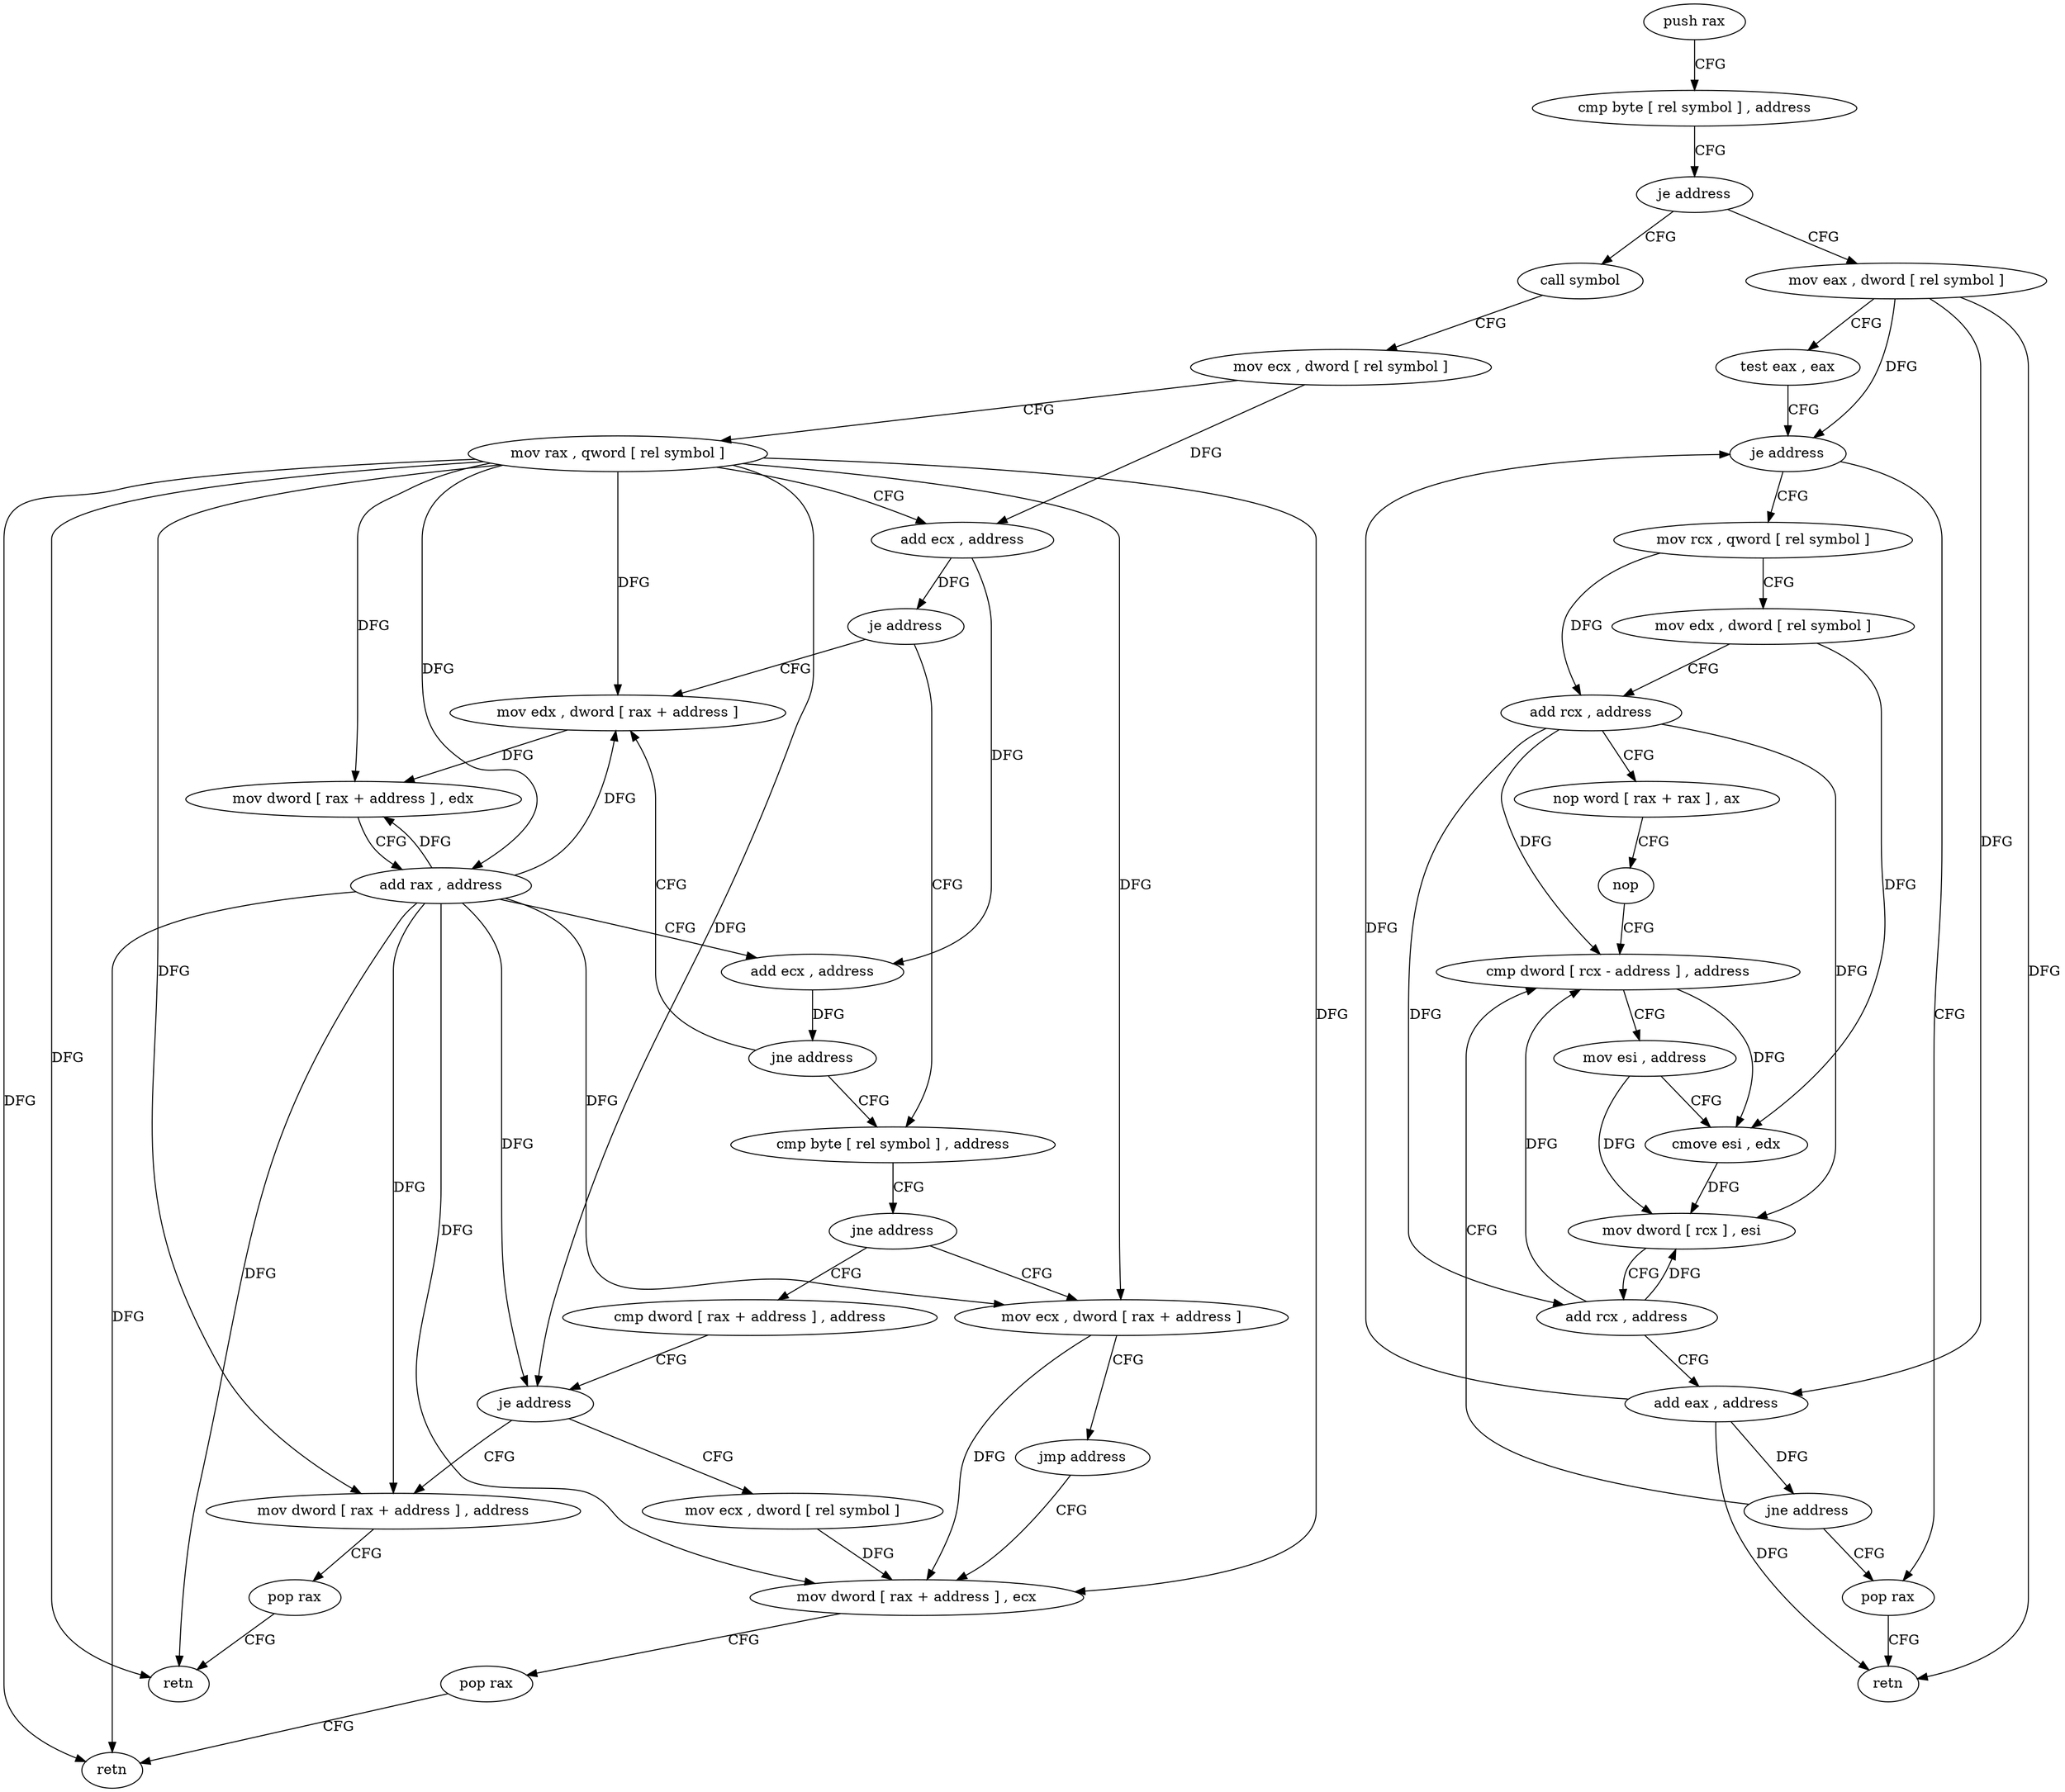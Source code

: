 digraph "func" {
"4212480" [label = "push rax" ]
"4212481" [label = "cmp byte [ rel symbol ] , address" ]
"4212488" [label = "je address" ]
"4212553" [label = "call symbol" ]
"4212490" [label = "mov eax , dword [ rel symbol ]" ]
"4212558" [label = "mov ecx , dword [ rel symbol ]" ]
"4212564" [label = "mov rax , qword [ rel symbol ]" ]
"4212571" [label = "add ecx , address" ]
"4212574" [label = "je address" ]
"4212591" [label = "cmp byte [ rel symbol ] , address" ]
"4212576" [label = "mov edx , dword [ rax + address ]" ]
"4212496" [label = "test eax , eax" ]
"4212498" [label = "je address" ]
"4212551" [label = "pop rax" ]
"4212500" [label = "mov rcx , qword [ rel symbol ]" ]
"4212598" [label = "jne address" ]
"4212605" [label = "cmp dword [ rax + address ] , address" ]
"4212600" [label = "mov ecx , dword [ rax + address ]" ]
"4212579" [label = "mov dword [ rax + address ] , edx" ]
"4212582" [label = "add rax , address" ]
"4212586" [label = "add ecx , address" ]
"4212589" [label = "jne address" ]
"4212552" [label = "retn" ]
"4212507" [label = "mov edx , dword [ rel symbol ]" ]
"4212513" [label = "add rcx , address" ]
"4212517" [label = "nop word [ rax + rax ] , ax" ]
"4212527" [label = "nop" ]
"4212528" [label = "cmp dword [ rcx - address ] , address" ]
"4212609" [label = "je address" ]
"4212620" [label = "mov ecx , dword [ rel symbol ]" ]
"4212611" [label = "mov dword [ rax + address ] , address" ]
"4212603" [label = "jmp address" ]
"4212626" [label = "mov dword [ rax + address ] , ecx" ]
"4212532" [label = "mov esi , address" ]
"4212537" [label = "cmove esi , edx" ]
"4212540" [label = "mov dword [ rcx ] , esi" ]
"4212542" [label = "add rcx , address" ]
"4212546" [label = "add eax , address" ]
"4212549" [label = "jne address" ]
"4212618" [label = "pop rax" ]
"4212619" [label = "retn" ]
"4212629" [label = "pop rax" ]
"4212630" [label = "retn" ]
"4212480" -> "4212481" [ label = "CFG" ]
"4212481" -> "4212488" [ label = "CFG" ]
"4212488" -> "4212553" [ label = "CFG" ]
"4212488" -> "4212490" [ label = "CFG" ]
"4212553" -> "4212558" [ label = "CFG" ]
"4212490" -> "4212496" [ label = "CFG" ]
"4212490" -> "4212498" [ label = "DFG" ]
"4212490" -> "4212552" [ label = "DFG" ]
"4212490" -> "4212546" [ label = "DFG" ]
"4212558" -> "4212564" [ label = "CFG" ]
"4212558" -> "4212571" [ label = "DFG" ]
"4212564" -> "4212571" [ label = "CFG" ]
"4212564" -> "4212576" [ label = "DFG" ]
"4212564" -> "4212579" [ label = "DFG" ]
"4212564" -> "4212582" [ label = "DFG" ]
"4212564" -> "4212609" [ label = "DFG" ]
"4212564" -> "4212600" [ label = "DFG" ]
"4212564" -> "4212611" [ label = "DFG" ]
"4212564" -> "4212619" [ label = "DFG" ]
"4212564" -> "4212626" [ label = "DFG" ]
"4212564" -> "4212630" [ label = "DFG" ]
"4212571" -> "4212574" [ label = "DFG" ]
"4212571" -> "4212586" [ label = "DFG" ]
"4212574" -> "4212591" [ label = "CFG" ]
"4212574" -> "4212576" [ label = "CFG" ]
"4212591" -> "4212598" [ label = "CFG" ]
"4212576" -> "4212579" [ label = "DFG" ]
"4212496" -> "4212498" [ label = "CFG" ]
"4212498" -> "4212551" [ label = "CFG" ]
"4212498" -> "4212500" [ label = "CFG" ]
"4212551" -> "4212552" [ label = "CFG" ]
"4212500" -> "4212507" [ label = "CFG" ]
"4212500" -> "4212513" [ label = "DFG" ]
"4212598" -> "4212605" [ label = "CFG" ]
"4212598" -> "4212600" [ label = "CFG" ]
"4212605" -> "4212609" [ label = "CFG" ]
"4212600" -> "4212603" [ label = "CFG" ]
"4212600" -> "4212626" [ label = "DFG" ]
"4212579" -> "4212582" [ label = "CFG" ]
"4212582" -> "4212586" [ label = "CFG" ]
"4212582" -> "4212576" [ label = "DFG" ]
"4212582" -> "4212579" [ label = "DFG" ]
"4212582" -> "4212609" [ label = "DFG" ]
"4212582" -> "4212600" [ label = "DFG" ]
"4212582" -> "4212611" [ label = "DFG" ]
"4212582" -> "4212619" [ label = "DFG" ]
"4212582" -> "4212626" [ label = "DFG" ]
"4212582" -> "4212630" [ label = "DFG" ]
"4212586" -> "4212589" [ label = "DFG" ]
"4212589" -> "4212576" [ label = "CFG" ]
"4212589" -> "4212591" [ label = "CFG" ]
"4212507" -> "4212513" [ label = "CFG" ]
"4212507" -> "4212537" [ label = "DFG" ]
"4212513" -> "4212517" [ label = "CFG" ]
"4212513" -> "4212528" [ label = "DFG" ]
"4212513" -> "4212540" [ label = "DFG" ]
"4212513" -> "4212542" [ label = "DFG" ]
"4212517" -> "4212527" [ label = "CFG" ]
"4212527" -> "4212528" [ label = "CFG" ]
"4212528" -> "4212532" [ label = "CFG" ]
"4212528" -> "4212537" [ label = "DFG" ]
"4212609" -> "4212620" [ label = "CFG" ]
"4212609" -> "4212611" [ label = "CFG" ]
"4212620" -> "4212626" [ label = "DFG" ]
"4212611" -> "4212618" [ label = "CFG" ]
"4212603" -> "4212626" [ label = "CFG" ]
"4212626" -> "4212629" [ label = "CFG" ]
"4212532" -> "4212537" [ label = "CFG" ]
"4212532" -> "4212540" [ label = "DFG" ]
"4212537" -> "4212540" [ label = "DFG" ]
"4212540" -> "4212542" [ label = "CFG" ]
"4212542" -> "4212546" [ label = "CFG" ]
"4212542" -> "4212528" [ label = "DFG" ]
"4212542" -> "4212540" [ label = "DFG" ]
"4212546" -> "4212549" [ label = "DFG" ]
"4212546" -> "4212498" [ label = "DFG" ]
"4212546" -> "4212552" [ label = "DFG" ]
"4212549" -> "4212528" [ label = "CFG" ]
"4212549" -> "4212551" [ label = "CFG" ]
"4212618" -> "4212619" [ label = "CFG" ]
"4212629" -> "4212630" [ label = "CFG" ]
}
